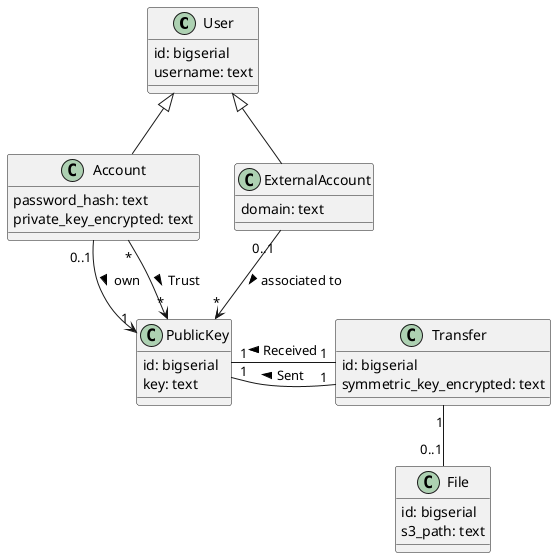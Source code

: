 @startuml

class User {
    id: bigserial
    username: text
}

class Account {
    password_hash: text
    private_key_encrypted: text
}

class ExternalAccount {
    domain: text
}

class PublicKey {
    id: bigserial
    key: text
}

class Transfer {
    id: bigserial
    symmetric_key_encrypted: text
}

class File {
    id: bigserial
    s3_path: text
}

Account -up-|> User
ExternalAccount -up-|> User

Account "0..1" --> "1" PublicKey: own >

ExternalAccount "0..1" --> "*" PublicKey: associated to >

Account "*" --> "*" PublicKey: Trust >

Transfer "1" -left- "1" PublicKey: Sent >
Transfer "1" -left- "1" PublicKey: Received >

Transfer "1" -- "0..1" File

@enduml